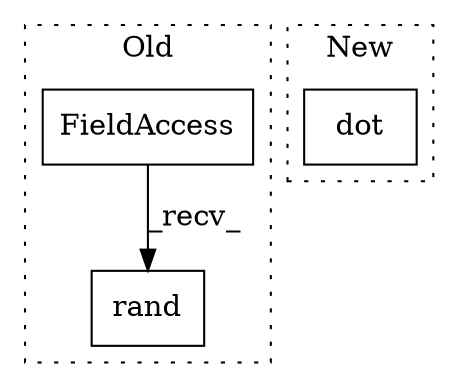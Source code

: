 digraph G {
subgraph cluster0 {
1 [label="rand" a="32" s="215,223" l="5,1" shape="box"];
3 [label="FieldAccess" a="22" s="202" l="12" shape="box"];
label = "Old";
style="dotted";
}
subgraph cluster1 {
2 [label="dot" a="32" s="694,731" l="4,1" shape="box"];
label = "New";
style="dotted";
}
3 -> 1 [label="_recv_"];
}